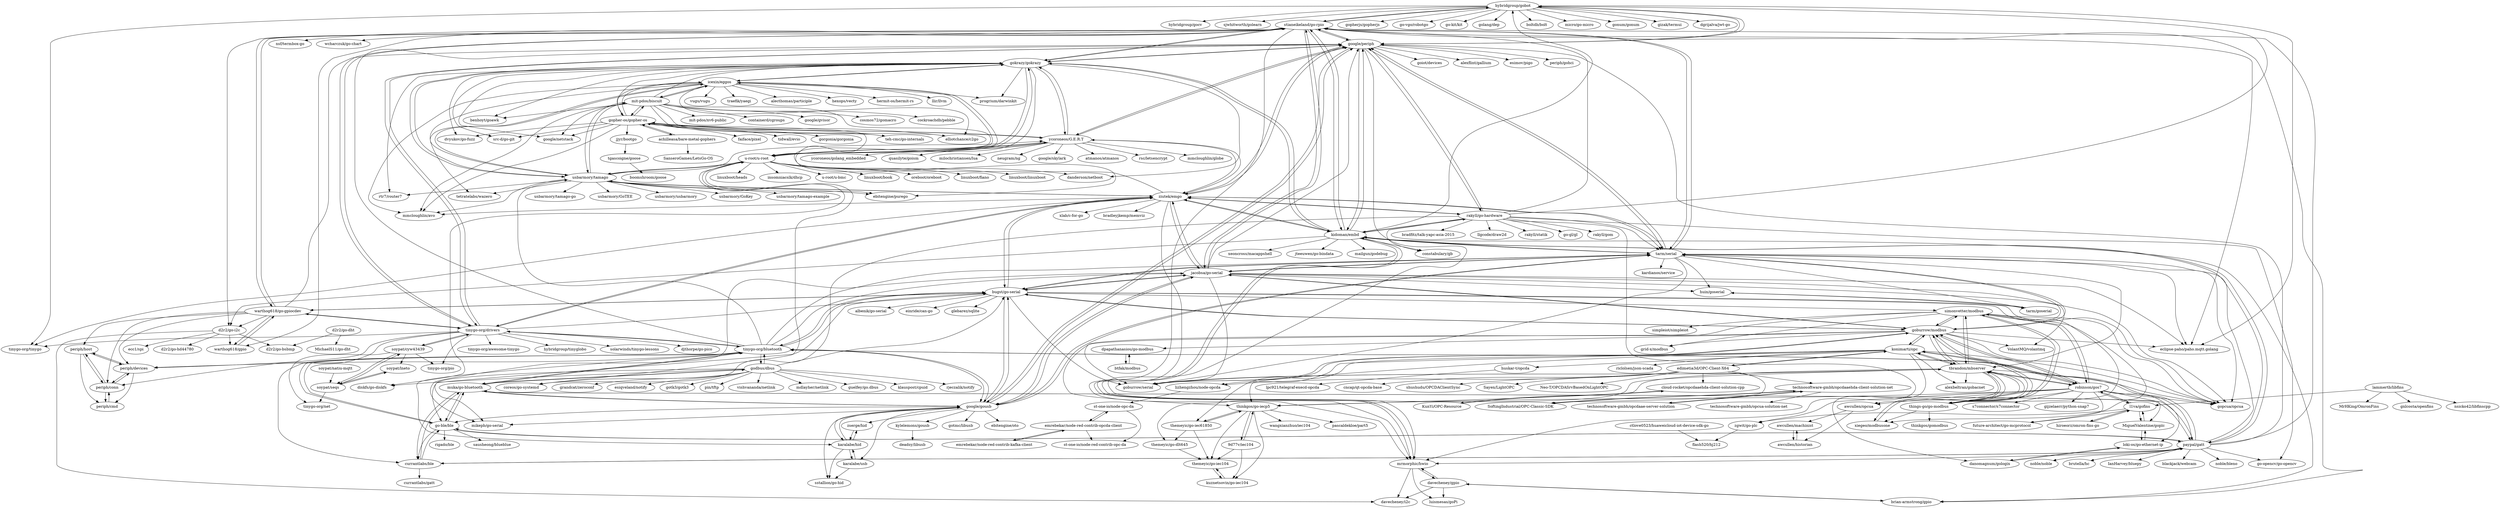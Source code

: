 digraph G {
"hybridgroup/gobot" -> "tinygo-org/tinygo" ["e"=1]
"hybridgroup/gobot" -> "hybridgroup/gocv" ["e"=1]
"hybridgroup/gobot" -> "sjwhitworth/golearn" ["e"=1]
"hybridgroup/gobot" -> "stianeikeland/go-rpio"
"hybridgroup/gobot" -> "gopherjs/gopherjs" ["e"=1]
"hybridgroup/gobot" -> "go-vgo/robotgo" ["e"=1]
"hybridgroup/gobot" -> "go-kit/kit" ["e"=1]
"hybridgroup/gobot" -> "golang/dep" ["e"=1]
"hybridgroup/gobot" -> "eclipse-paho/paho.mqtt.golang" ["e"=1]
"hybridgroup/gobot" -> "boltdb/bolt" ["e"=1]
"hybridgroup/gobot" -> "micro/go-micro" ["e"=1]
"hybridgroup/gobot" -> "gonum/gonum" ["e"=1]
"hybridgroup/gobot" -> "gizak/termui" ["e"=1]
"hybridgroup/gobot" -> "dgrijalva/jwt-go" ["e"=1]
"hybridgroup/gobot" -> "google/periph"
"mit-pdos/biscuit" -> "gopher-os/gopher-os"
"mit-pdos/biscuit" -> "icexin/eggos"
"mit-pdos/biscuit" -> "google/netstack" ["e"=1]
"mit-pdos/biscuit" -> "usbarmory/tamago"
"mit-pdos/biscuit" -> "u-root/u-root"
"mit-pdos/biscuit" -> "containerd/cgroups" ["e"=1]
"mit-pdos/biscuit" -> "gokrazy/gokrazy"
"mit-pdos/biscuit" -> "teh-cmc/go-internals" ["e"=1]
"mit-pdos/biscuit" -> "mmcloughlin/avo" ["e"=1]
"mit-pdos/biscuit" -> "google/gvisor" ["e"=1]
"mit-pdos/biscuit" -> "cosmos72/gomacro" ["e"=1]
"mit-pdos/biscuit" -> "cockroachdb/pebble" ["e"=1]
"mit-pdos/biscuit" -> "benhoyt/goawk" ["e"=1]
"mit-pdos/biscuit" -> "mit-pdos/xv6-public" ["e"=1]
"mit-pdos/biscuit" -> "elliotchance/c2go" ["e"=1]
"stianeikeland/go-rpio" -> "kidoman/embd"
"stianeikeland/go-rpio" -> "warthog618/go-gpiocdev"
"stianeikeland/go-rpio" -> "google/periph"
"stianeikeland/go-rpio" -> "hybridgroup/gobot"
"stianeikeland/go-rpio" -> "tarm/serial"
"stianeikeland/go-rpio" -> "mrmorphic/hwio"
"stianeikeland/go-rpio" -> "gokrazy/gokrazy"
"stianeikeland/go-rpio" -> "brian-armstrong/gpio"
"stianeikeland/go-rpio" -> "warthog618/gpio"
"stianeikeland/go-rpio" -> "tinygo-org/drivers"
"stianeikeland/go-rpio" -> "jacobsa/go-serial"
"stianeikeland/go-rpio" -> "eclipse-paho/paho.mqtt.golang" ["e"=1]
"stianeikeland/go-rpio" -> "d2r2/go-i2c"
"stianeikeland/go-rpio" -> "nsf/termbox-go" ["e"=1]
"stianeikeland/go-rpio" -> "wcharczuk/go-chart" ["e"=1]
"tinygo-org/bluetooth" -> "muka/go-bluetooth"
"tinygo-org/bluetooth" -> "go-ble/ble"
"tinygo-org/bluetooth" -> "tinygo-org/drivers"
"tinygo-org/bluetooth" -> "paypal/gatt"
"tinygo-org/bluetooth" -> "currantlabs/ble"
"tinygo-org/bluetooth" -> "periph/devices"
"tinygo-org/bluetooth" -> "bugst/go-serial"
"tinygo-org/bluetooth" -> "google/gousb"
"tinygo-org/bluetooth" -> "tarm/serial"
"tinygo-org/bluetooth" -> "google/periph"
"tinygo-org/bluetooth" -> "karalabe/hid"
"tinygo-org/bluetooth" -> "godbus/dbus"
"tinygo-org/bluetooth" -> "usbarmory/tamago"
"tinygo-org/bluetooth" -> "jacobsa/go-serial"
"go-ble/ble" -> "currantlabs/ble"
"go-ble/ble" -> "muka/go-bluetooth"
"go-ble/ble" -> "paypal/gatt"
"go-ble/ble" -> "tinygo-org/bluetooth"
"go-ble/ble" -> "sausheong/blueblue"
"go-ble/ble" -> "rigado/ble"
"btfak/modbus" -> "dpapathanasiou/go-modbus"
"kidoman/embd" -> "mrmorphic/hwio"
"kidoman/embd" -> "google/periph"
"kidoman/embd" -> "stianeikeland/go-rpio"
"kidoman/embd" -> "rakyll/go-hardware"
"kidoman/embd" -> "ziutek/emgo"
"kidoman/embd" -> "hybridgroup/gobot"
"kidoman/embd" -> "gokrazy/gokrazy"
"kidoman/embd" -> "tarm/serial"
"kidoman/embd" -> "jteeuwen/go-bindata" ["e"=1]
"kidoman/embd" -> "paypal/gatt"
"kidoman/embd" -> "constabulary/gb" ["e"=1]
"kidoman/embd" -> "mailgun/godebug" ["e"=1]
"kidoman/embd" -> "xeoncross/macappshell" ["e"=1]
"kidoman/embd" -> "d2r2/go-i2c"
"kidoman/embd" -> "brian-armstrong/gpio"
"tinygo-org/drivers" -> "soypat/cyw43439"
"tinygo-org/drivers" -> "tinygo-org/bluetooth"
"tinygo-org/drivers" -> "tinygo-org/awesome-tinygo"
"tinygo-org/drivers" -> "tinygo-org/pio"
"tinygo-org/drivers" -> "google/periph"
"tinygo-org/drivers" -> "ziutek/emgo"
"tinygo-org/drivers" -> "stianeikeland/go-rpio"
"tinygo-org/drivers" -> "periph/devices"
"tinygo-org/drivers" -> "tinygo-org/tinygo" ["e"=1]
"tinygo-org/drivers" -> "hybridgroup/tinyglobo"
"tinygo-org/drivers" -> "solarwinds/tinygo-lessons"
"tinygo-org/drivers" -> "djthorpe/go-pico"
"tinygo-org/drivers" -> "periph/conn"
"tinygo-org/drivers" -> "warthog618/go-gpiocdev"
"tinygo-org/drivers" -> "bugst/go-serial"
"davecheney/gpio" -> "mrmorphic/hwio"
"davecheney/gpio" -> "davecheney/i2c"
"davecheney/gpio" -> "luismesas/goPi"
"davecheney/gpio" -> "brian-armstrong/gpio"
"paypal/gatt" -> "muka/go-bluetooth"
"paypal/gatt" -> "currantlabs/ble"
"paypal/gatt" -> "go-ble/ble"
"paypal/gatt" -> "tinygo-org/bluetooth"
"paypal/gatt" -> "noble/bleno" ["e"=1]
"paypal/gatt" -> "google/periph"
"paypal/gatt" -> "noble/noble" ["e"=1]
"paypal/gatt" -> "kidoman/embd"
"paypal/gatt" -> "tarm/serial"
"paypal/gatt" -> "stianeikeland/go-rpio"
"paypal/gatt" -> "brutella/hc" ["e"=1]
"paypal/gatt" -> "IanHarvey/bluepy" ["e"=1]
"paypal/gatt" -> "blackjack/webcam" ["e"=1]
"paypal/gatt" -> "go-opencv/go-opencv" ["e"=1]
"paypal/gatt" -> "mrmorphic/hwio"
"simonvetter/modbus" -> "goburrow/modbus"
"simonvetter/modbus" -> "tbrandon/mbserver"
"simonvetter/modbus" -> "grid-x/modbus"
"simonvetter/modbus" -> "things-go/go-modbus"
"simonvetter/modbus" -> "xiegeo/modbusone"
"simonvetter/modbus" -> "gopcua/opcua" ["e"=1]
"simonvetter/modbus" -> "robinson/gos7"
"simonvetter/modbus" -> "goburrow/serial"
"simonvetter/modbus" -> "simpleiot/simpleiot"
"robinson/gos7" -> "gopcua/opcua" ["e"=1]
"robinson/gos7" -> "l1va/gofins"
"robinson/gos7" -> "konimarti/opc"
"robinson/gos7" -> "goburrow/modbus"
"robinson/gos7" -> "tbrandon/mbserver"
"robinson/gos7" -> "future-architect/go-mcprotocol"
"robinson/gos7" -> "zgwit/go-plc"
"robinson/gos7" -> "MiguelValentine/goplc"
"robinson/gos7" -> "loki-os/go-ethernet-ip"
"robinson/gos7" -> "awcullen/opcua"
"robinson/gos7" -> "s7connector/s7connector" ["e"=1]
"robinson/gos7" -> "thinkgos/go-iecp5"
"robinson/gos7" -> "things-go/go-modbus"
"robinson/gos7" -> "gijzelaerr/python-snap7" ["e"=1]
"robinson/gos7" -> "simonvetter/modbus"
"achilleasa/bare-metal-gophers" -> "SanseroGames/LetsGo-OS"
"achilleasa/bare-metal-gophers" -> "gopher-os/gopher-os"
"karalabe/usb" -> "karalabe/hid"
"karalabe/usb" -> "sstallion/go-hid"
"godbus/dbus" -> "coreos/go-systemd" ["e"=1]
"godbus/dbus" -> "muka/go-bluetooth"
"godbus/dbus" -> "esiqveland/notify"
"godbus/dbus" -> "gotk3/gotk3" ["e"=1]
"godbus/dbus" -> "diskfs/go-diskfs" ["e"=1]
"godbus/dbus" -> "pin/tftp" ["e"=1]
"godbus/dbus" -> "vishvananda/netlink" ["e"=1]
"godbus/dbus" -> "mdlayher/netlink" ["e"=1]
"godbus/dbus" -> "bugst/go-serial"
"godbus/dbus" -> "guelfey/go.dbus"
"godbus/dbus" -> "klauspost/cpuid" ["e"=1]
"godbus/dbus" -> "go-ble/ble"
"godbus/dbus" -> "rjeczalik/notify" ["e"=1]
"godbus/dbus" -> "grandcat/zeroconf" ["e"=1]
"godbus/dbus" -> "tinygo-org/bluetooth"
"konimarti/opc" -> "gopcua/opcua" ["e"=1]
"konimarti/opc" -> "robinson/gos7"
"konimarti/opc" -> "edimetia3d/OPC-Client-X64"
"konimarti/opc" -> "huskar-t/opcda"
"konimarti/opc" -> "thinkgos/go-iecp5"
"konimarti/opc" -> "goburrow/modbus"
"konimarti/opc" -> "lizhengzhou/node-opcda"
"konimarti/opc" -> "tbrandon/mbserver"
"konimarti/opc" -> "themeyic/go-iec61850"
"konimarti/opc" -> "alexbeltran/gobacnet" ["e"=1]
"konimarti/opc" -> "danomagnum/gologix"
"konimarti/opc" -> "riclolsen/json-scada" ["e"=1]
"things-go/go-modbus" -> "thinkgos/gomodbus"
"things-go/go-modbus" -> "xiegeo/modbusone"
"things-go/go-modbus" -> "tbrandon/mbserver"
"things-go/go-modbus" -> "goburrow/modbus"
"things-go/go-modbus" -> "simonvetter/modbus"
"l1va/gofins" -> "hiroeorz/omron-fins-go"
"l1va/gofins" -> "MiguelValentine/goplc"
"l1va/gofins" -> "zgwit/go-plc"
"l1va/gofins" -> "future-architect/go-mcprotocol"
"l1va/gofins" -> "robinson/gos7"
"KunYi/OPC-Resource" -> "cloud-rocket/opcdaaehda-client-solution-cpp"
"thinkgos/go-iecp5" -> "themeyic/go-iec61850"
"thinkgos/go-iecp5" -> "9d77v/iec104"
"thinkgos/go-iecp5" -> "themeyic/go-iec104"
"thinkgos/go-iecp5" -> "pascaldekloe/part5"
"thinkgos/go-iecp5" -> "kuznetsovin/go-iec104"
"thinkgos/go-iecp5" -> "wangxianzhuo/iec104"
"dpapathanasiou/go-modbus" -> "btfak/modbus"
"kuznetsovin/go-iec104" -> "themeyic/go-iec104"
"awcullen/opcua" -> "awcullen/machinist"
"awcullen/opcua" -> "awcullen/historian"
"usbarmory/tamago" -> "icexin/eggos"
"usbarmory/tamago" -> "gokrazy/gokrazy"
"usbarmory/tamago" -> "u-root/u-root"
"usbarmory/tamago" -> "usbarmory/tamago-example"
"usbarmory/tamago" -> "ebitengine/purego" ["e"=1]
"usbarmory/tamago" -> "ziutek/emgo"
"usbarmory/tamago" -> "usbarmory/tamago-go"
"usbarmory/tamago" -> "usbarmory/GoTEE"
"usbarmory/tamago" -> "usbarmory/usbarmory" ["e"=1]
"usbarmory/tamago" -> "usbarmory/GoKey"
"usbarmory/tamago" -> "mit-pdos/biscuit"
"usbarmory/tamago" -> "mmcloughlin/avo" ["e"=1]
"usbarmory/tamago" -> "tetratelabs/wazero" ["e"=1]
"usbarmory/tamago" -> "rtr7/router7" ["e"=1]
"usbarmory/tamago" -> "ycoroneos/G.E.R.T"
"technosoftware-gmbh/opcdaaehda-client-solution-net" -> "technosoftware-gmbh/opcdaae-server-solution"
"technosoftware-gmbh/opcdaaehda-client-solution-net" -> "SoftingIndustrial/OPC-Classic-SDK"
"technosoftware-gmbh/opcdaaehda-client-solution-net" -> "technosoftware-gmbh/opcua-solution-net"
"goburrow/modbus" -> "tbrandon/mbserver"
"goburrow/modbus" -> "goburrow/serial"
"goburrow/modbus" -> "simonvetter/modbus"
"goburrow/modbus" -> "gopcua/opcua" ["e"=1]
"goburrow/modbus" -> "robinson/gos7"
"goburrow/modbus" -> "tarm/serial"
"goburrow/modbus" -> "things-go/go-modbus"
"goburrow/modbus" -> "eclipse-paho/paho.mqtt.golang" ["e"=1]
"goburrow/modbus" -> "konimarti/opc"
"goburrow/modbus" -> "jacobsa/go-serial"
"goburrow/modbus" -> "VolantMQ/volantmq" ["e"=1]
"goburrow/modbus" -> "dpapathanasiou/go-modbus"
"goburrow/modbus" -> "bugst/go-serial"
"goburrow/modbus" -> "grid-x/modbus"
"goburrow/modbus" -> "thinkgos/go-iecp5"
"ziutek/emgo" -> "google/periph"
"ziutek/emgo" -> "ycoroneos/G.E.R.T"
"ziutek/emgo" -> "kidoman/embd"
"ziutek/emgo" -> "xlab/c-for-go" ["e"=1]
"ziutek/emgo" -> "tarm/serial"
"ziutek/emgo" -> "usbarmory/tamago"
"ziutek/emgo" -> "tinygo-org/drivers"
"ziutek/emgo" -> "jacobsa/go-serial"
"ziutek/emgo" -> "tinygo-org/tinygo" ["e"=1]
"ziutek/emgo" -> "rakyll/go-hardware"
"ziutek/emgo" -> "mrmorphic/hwio"
"ziutek/emgo" -> "mmcloughlin/avo" ["e"=1]
"ziutek/emgo" -> "bradleyjkemp/memviz" ["e"=1]
"ziutek/emgo" -> "bugst/go-serial"
"ziutek/emgo" -> "gopher-os/gopher-os"
"tarm/serial" -> "jacobsa/go-serial"
"tarm/serial" -> "bugst/go-serial"
"tarm/serial" -> "goburrow/modbus"
"tarm/serial" -> "eclipse-paho/paho.mqtt.golang" ["e"=1]
"tarm/serial" -> "goburrow/serial"
"tarm/serial" -> "stianeikeland/go-rpio"
"tarm/serial" -> "tarm/goserial"
"tarm/serial" -> "google/gousb"
"tarm/serial" -> "ziutek/emgo"
"tarm/serial" -> "tbrandon/mbserver"
"tarm/serial" -> "google/periph"
"tarm/serial" -> "kardianos/service" ["e"=1]
"tarm/serial" -> "gopcua/opcua" ["e"=1]
"tarm/serial" -> "huin/goserial"
"tarm/serial" -> "kidoman/embd"
"bugst/go-serial" -> "jacobsa/go-serial"
"bugst/go-serial" -> "tarm/serial"
"bugst/go-serial" -> "google/gousb"
"bugst/go-serial" -> "goburrow/modbus"
"bugst/go-serial" -> "albenik/go-serial"
"bugst/go-serial" -> "mikepb/go-serial"
"bugst/go-serial" -> "warthog618/go-gpiocdev"
"bugst/go-serial" -> "goburrow/serial"
"bugst/go-serial" -> "simonvetter/modbus"
"bugst/go-serial" -> "tinygo-org/bluetooth"
"bugst/go-serial" -> "einride/can-go" ["e"=1]
"bugst/go-serial" -> "gopcua/opcua" ["e"=1]
"bugst/go-serial" -> "things-go/go-modbus"
"bugst/go-serial" -> "ziutek/emgo"
"bugst/go-serial" -> "glebarez/sqlite" ["e"=1]
"technosoftware-gmbh/opcdaae-server-solution" -> "technosoftware-gmbh/opcdaaehda-client-solution-net"
"jacobsa/go-serial" -> "tarm/serial"
"jacobsa/go-serial" -> "bugst/go-serial"
"jacobsa/go-serial" -> "goburrow/modbus"
"jacobsa/go-serial" -> "google/gousb"
"jacobsa/go-serial" -> "mikepb/go-serial"
"jacobsa/go-serial" -> "huin/goserial"
"jacobsa/go-serial" -> "goburrow/serial"
"jacobsa/go-serial" -> "VolantMQ/volantmq" ["e"=1]
"jacobsa/go-serial" -> "stianeikeland/go-rpio"
"jacobsa/go-serial" -> "gopcua/opcua" ["e"=1]
"jacobsa/go-serial" -> "ziutek/emgo"
"jacobsa/go-serial" -> "google/periph"
"jacobsa/go-serial" -> "eclipse-paho/paho.mqtt.golang" ["e"=1]
"emrebekar/node-red-contrib-kafka-client" -> "emrebekar/node-red-contrib-opcda-client"
"warthog618/go-gpiocdev" -> "warthog618/gpio"
"warthog618/go-gpiocdev" -> "stianeikeland/go-rpio"
"warthog618/go-gpiocdev" -> "d2r2/go-i2c"
"warthog618/go-gpiocdev" -> "bugst/go-serial"
"warthog618/go-gpiocdev" -> "periph/conn"
"warthog618/go-gpiocdev" -> "google/periph"
"warthog618/go-gpiocdev" -> "periph/devices"
"warthog618/go-gpiocdev" -> "tinygo-org/drivers"
"warthog618/go-gpiocdev" -> "periph/host"
"zgwit/go-plc" -> "flash520/hj212"
"periph/conn" -> "periph/host"
"periph/conn" -> "periph/cmd"
"periph/conn" -> "periph/devices"
"emrebekar/node-red-contrib-opcda-client" -> "emrebekar/node-red-contrib-kafka-client"
"emrebekar/node-red-contrib-opcda-client" -> "st-one-io/node-opc-da"
"emrebekar/node-red-contrib-opcda-client" -> "st-one-io/node-red-contrib-opc-da"
"loki-os/go-ethernet-ip" -> "MiguelValentine/goplc"
"loki-os/go-ethernet-ip" -> "danomagnum/gologix"
"awcullen/machinist" -> "awcullen/historian"
"MiguelValentine/goplc" -> "loki-os/go-ethernet-ip"
"MiguelValentine/goplc" -> "l1va/gofins"
"9d77v/iec104" -> "themeyic/go-iec104"
"9d77v/iec104" -> "thinkgos/go-iecp5"
"9d77v/iec104" -> "kuznetsovin/go-iec104"
"st-one-io/node-opc-da" -> "emrebekar/node-red-contrib-opcda-client"
"st-one-io/node-opc-da" -> "st-one-io/node-red-contrib-opc-da"
"hiroeorz/omron-fins-go" -> "l1va/gofins"
"themeyic/go-dlt645" -> "themeyic/go-iec104"
"icexin/eggos" -> "gopher-os/gopher-os"
"icexin/eggos" -> "usbarmory/tamago"
"icexin/eggos" -> "mit-pdos/biscuit"
"icexin/eggos" -> "mmcloughlin/avo" ["e"=1]
"icexin/eggos" -> "gokrazy/gokrazy"
"icexin/eggos" -> "u-root/u-root"
"icexin/eggos" -> "vugu/vugu" ["e"=1]
"icexin/eggos" -> "tetratelabs/wazero" ["e"=1]
"icexin/eggos" -> "traefik/yaegi" ["e"=1]
"icexin/eggos" -> "alecthomas/participle" ["e"=1]
"icexin/eggos" -> "progrium/darwinkit" ["e"=1]
"icexin/eggos" -> "elliotchance/c2go" ["e"=1]
"icexin/eggos" -> "hexops/vecty" ["e"=1]
"icexin/eggos" -> "hermit-os/hermit-rs" ["e"=1]
"icexin/eggos" -> "llir/llvm" ["e"=1]
"zserge/hid" -> "karalabe/hid"
"rakyll/go-hardware" -> "kidoman/embd"
"rakyll/go-hardware" -> "google/periph"
"rakyll/go-hardware" -> "mrmorphic/hwio"
"rakyll/go-hardware" -> "ziutek/emgo"
"rakyll/go-hardware" -> "tarm/serial"
"rakyll/go-hardware" -> "hybridgroup/gobot"
"rakyll/go-hardware" -> "go-opencv/go-opencv" ["e"=1]
"rakyll/go-hardware" -> "bradfitz/talk-yapc-asia-2015" ["e"=1]
"rakyll/go-hardware" -> "llgcode/draw2d" ["e"=1]
"rakyll/go-hardware" -> "rakyll/statik" ["e"=1]
"rakyll/go-hardware" -> "go-gl/gl" ["e"=1]
"rakyll/go-hardware" -> "constabulary/gb" ["e"=1]
"rakyll/go-hardware" -> "rakyll/gom" ["e"=1]
"rakyll/go-hardware" -> "stianeikeland/go-rpio"
"rakyll/go-hardware" -> "coreos/go-systemd" ["e"=1]
"d2r2/go-i2c" -> "d2r2/go-bsbmp"
"d2r2/go-i2c" -> "d2r2/go-hd44780"
"d2r2/go-i2c" -> "davecheney/i2c"
"d2r2/go-i2c" -> "warthog618/gpio"
"d2r2/go-i2c" -> "ecc1/spi"
"goburrow/serial" -> "goburrow/modbus"
"goburrow/serial" -> "tbrandon/mbserver"
"ctlove0523/huaweicloud-iot-device-sdk-go" -> "flash520/hj212"
"cloud-rocket/opcdaaehda-client-solution-cpp" -> "KunYi/OPC-Resource"
"SoftingIndustrial/OPC-Classic-SDK" -> "technosoftware-gmbh/opcdaaehda-client-solution-net"
"d2r2/go-dht" -> "MichaelS11/go-dht"
"d2r2/go-dht" -> "d2r2/go-bsbmp"
"tarm/goserial" -> "huin/goserial"
"kylelemons/gousb" -> "deadsy/libusb"
"periph/devices" -> "periph/conn"
"periph/devices" -> "periph/host"
"periph/devices" -> "periph/cmd"
"themeyic/go-iec61850" -> "themeyic/go-iec104"
"themeyic/go-iec61850" -> "thinkgos/go-iecp5"
"themeyic/go-iec61850" -> "themeyic/go-dlt645"
"periph/cmd" -> "periph/conn"
"periph/host" -> "periph/conn"
"periph/host" -> "periph/devices"
"periph/host" -> "periph/cmd"
"themeyic/go-iec104" -> "kuznetsovin/go-iec104"
"u-root/u-root" -> "linuxboot/linuxboot" ["e"=1]
"u-root/u-root" -> "gokrazy/gokrazy"
"u-root/u-root" -> "linuxboot/heads" ["e"=1]
"u-root/u-root" -> "usbarmory/tamago"
"u-root/u-root" -> "icexin/eggos"
"u-root/u-root" -> "ycoroneos/G.E.R.T"
"u-root/u-root" -> "insomniacslk/dhcp" ["e"=1]
"u-root/u-root" -> "diskfs/go-diskfs" ["e"=1]
"u-root/u-root" -> "u-root/u-bmc" ["e"=1]
"u-root/u-root" -> "linuxboot/book" ["e"=1]
"u-root/u-root" -> "oreboot/oreboot" ["e"=1]
"u-root/u-root" -> "danderson/netboot" ["e"=1]
"u-root/u-root" -> "linuxboot/fiano" ["e"=1]
"u-root/u-root" -> "ebitengine/purego" ["e"=1]
"u-root/u-root" -> "coreos/go-systemd" ["e"=1]
"mrmorphic/hwio" -> "davecheney/gpio"
"mrmorphic/hwio" -> "kidoman/embd"
"mrmorphic/hwio" -> "davecheney/i2c"
"mrmorphic/hwio" -> "luismesas/goPi"
"jjyr/bootgo" -> "tgascoigne/goose"
"huin/goserial" -> "tarm/goserial"
"awcullen/historian" -> "awcullen/machinist"
"currantlabs/ble" -> "go-ble/ble"
"currantlabs/ble" -> "currantlabs/gatt"
"currantlabs/ble" -> "paypal/gatt"
"currantlabs/ble" -> "muka/go-bluetooth"
"brian-armstrong/gpio" -> "davecheney/gpio"
"soypat/cyw43439" -> "soypat/seqs"
"soypat/cyw43439" -> "tinygo-org/drivers"
"soypat/cyw43439" -> "tinygo-org/net"
"soypat/cyw43439" -> "tinygo-org/pio"
"soypat/cyw43439" -> "soypat/lneto"
"tgascoigne/goose" -> "boomshroom/goose"
"soypat/natiu-mqtt" -> "soypat/seqs"
"danomagnum/gologix" -> "loki-os/go-ethernet-ip"
"edimetia3d/OPC-Client-X64" -> "konimarti/opc"
"edimetia3d/OPC-Client-X64" -> "cloud-rocket/opcdaaehda-client-solution-cpp"
"edimetia3d/OPC-Client-X64" -> "cncap/qt-opcda-base" ["e"=1]
"edimetia3d/OPC-Client-X64" -> "shushudu/OPCDAClientSync"
"edimetia3d/OPC-Client-X64" -> "Sayen/LightOPC"
"edimetia3d/OPC-Client-X64" -> "SoftingIndustrial/OPC-Classic-SDK"
"edimetia3d/OPC-Client-X64" -> "technosoftware-gmbh/opcdaaehda-client-solution-net"
"edimetia3d/OPC-Client-X64" -> "lizhengzhou/node-opcda"
"edimetia3d/OPC-Client-X64" -> "Neo-T/OPCDASrvBasedOnLightOPC"
"google/periph" -> "kidoman/embd"
"google/periph" -> "stianeikeland/go-rpio"
"google/periph" -> "ziutek/emgo"
"google/periph" -> "gokrazy/gokrazy"
"google/periph" -> "hybridgroup/gobot"
"google/periph" -> "goiot/devices"
"google/periph" -> "ycoroneos/G.E.R.T"
"google/periph" -> "alexflint/gallium" ["e"=1]
"google/periph" -> "tarm/serial"
"google/periph" -> "tinygo-org/drivers"
"google/periph" -> "esimov/pigo" ["e"=1]
"google/periph" -> "periph/gohci"
"google/periph" -> "rakyll/go-hardware"
"google/periph" -> "mrmorphic/hwio"
"google/periph" -> "google/gousb"
"muka/go-bluetooth" -> "tinygo-org/bluetooth"
"muka/go-bluetooth" -> "paypal/gatt"
"muka/go-bluetooth" -> "go-ble/ble"
"muka/go-bluetooth" -> "currantlabs/ble"
"muka/go-bluetooth" -> "godbus/dbus"
"muka/go-bluetooth" -> "google/gousb"
"lammertb/libfins" -> "nsicko42/libfinscpp"
"lammertb/libfins" -> "MrHKing/OmronFins"
"lammertb/libfins" -> "l1va/gofins"
"lammertb/libfins" -> "gnlcosta/openfins"
"huskar-t/opcda" -> "lpc921/telegraf-execd-opcda"
"soypat/seqs" -> "soypat/lneto"
"soypat/seqs" -> "soypat/cyw43439"
"soypat/seqs" -> "tinygo-org/net"
"lizhengzhou/node-opcda" -> "st-one-io/node-opc-da"
"xiegeo/modbusone" -> "tbrandon/mbserver"
"karalabe/hid" -> "karalabe/usb"
"karalabe/hid" -> "zserge/hid"
"karalabe/hid" -> "sstallion/go-hid"
"karalabe/hid" -> "google/gousb"
"gokrazy/gokrazy" -> "rtr7/router7" ["e"=1]
"gokrazy/gokrazy" -> "u-root/u-root"
"gokrazy/gokrazy" -> "usbarmory/tamago"
"gokrazy/gokrazy" -> "google/periph"
"gokrazy/gokrazy" -> "icexin/eggos"
"gokrazy/gokrazy" -> "stianeikeland/go-rpio"
"gokrazy/gokrazy" -> "ycoroneos/G.E.R.T"
"gokrazy/gokrazy" -> "google/netstack" ["e"=1]
"gokrazy/gokrazy" -> "danderson/netboot" ["e"=1]
"gokrazy/gokrazy" -> "dvyukov/go-fuzz" ["e"=1]
"gokrazy/gokrazy" -> "kidoman/embd"
"gokrazy/gokrazy" -> "benhoyt/goawk" ["e"=1]
"gokrazy/gokrazy" -> "progrium/darwinkit" ["e"=1]
"gokrazy/gokrazy" -> "ebitengine/purego" ["e"=1]
"gokrazy/gokrazy" -> "src-d/go-git" ["e"=1]
"gopher-os/gopher-os" -> "mit-pdos/biscuit"
"gopher-os/gopher-os" -> "icexin/eggos"
"gopher-os/gopher-os" -> "achilleasa/bare-metal-gophers"
"gopher-os/gopher-os" -> "src-d/go-git" ["e"=1]
"gopher-os/gopher-os" -> "teh-cmc/go-internals" ["e"=1]
"gopher-os/gopher-os" -> "google/netstack" ["e"=1]
"gopher-os/gopher-os" -> "jjyr/bootgo"
"gopher-os/gopher-os" -> "gorgonia/gorgonia" ["e"=1]
"gopher-os/gopher-os" -> "elliotchance/c2go" ["e"=1]
"gopher-os/gopher-os" -> "ycoroneos/G.E.R.T"
"gopher-os/gopher-os" -> "faiface/pixel" ["e"=1]
"gopher-os/gopher-os" -> "tidwall/evio" ["e"=1]
"gopher-os/gopher-os" -> "mmcloughlin/avo" ["e"=1]
"gopher-os/gopher-os" -> "gokrazy/gokrazy"
"gopher-os/gopher-os" -> "dvyukov/go-fuzz" ["e"=1]
"ycoroneos/G.E.R.T" -> "ycoroneos/golang_embedded"
"ycoroneos/G.E.R.T" -> "ziutek/emgo"
"ycoroneos/G.E.R.T" -> "quasilyte/goism"
"ycoroneos/G.E.R.T" -> "milochristiansen/lua" ["e"=1]
"ycoroneos/G.E.R.T" -> "neugram/ng" ["e"=1]
"ycoroneos/G.E.R.T" -> "u-root/u-root"
"ycoroneos/G.E.R.T" -> "google/skylark" ["e"=1]
"ycoroneos/G.E.R.T" -> "google/periph"
"ycoroneos/G.E.R.T" -> "atmanos/atmanos" ["e"=1]
"ycoroneos/G.E.R.T" -> "gokrazy/gokrazy"
"ycoroneos/G.E.R.T" -> "rsc/letsencrypt" ["e"=1]
"ycoroneos/G.E.R.T" -> "mmcloughlin/globe" ["e"=1]
"ycoroneos/G.E.R.T" -> "gopher-os/gopher-os"
"warthog618/gpio" -> "warthog618/go-gpiocdev"
"google/gousb" -> "karalabe/usb"
"google/gousb" -> "karalabe/hid"
"google/gousb" -> "gotmc/libusb" ["e"=1]
"google/gousb" -> "jacobsa/go-serial"
"google/gousb" -> "bugst/go-serial"
"google/gousb" -> "kylelemons/gousb"
"google/gousb" -> "tarm/serial"
"google/gousb" -> "google/periph"
"google/gousb" -> "go-ble/ble"
"google/gousb" -> "sstallion/go-hid"
"google/gousb" -> "tinygo-org/bluetooth"
"google/gousb" -> "muka/go-bluetooth"
"google/gousb" -> "ebitengine/oto" ["e"=1]
"google/gousb" -> "mikepb/go-serial"
"google/gousb" -> "zserge/hid"
"tbrandon/mbserver" -> "goburrow/modbus"
"tbrandon/mbserver" -> "xiegeo/modbusone"
"tbrandon/mbserver" -> "goburrow/serial"
"tbrandon/mbserver" -> "simonvetter/modbus"
"tbrandon/mbserver" -> "thinkgos/go-iecp5"
"tbrandon/mbserver" -> "things-go/go-modbus"
"tbrandon/mbserver" -> "robinson/gos7"
"tbrandon/mbserver" -> "gopcua/opcua" ["e"=1]
"tbrandon/mbserver" -> "konimarti/opc"
"tbrandon/mbserver" -> "alexbeltran/gobacnet" ["e"=1]
"tbrandon/mbserver" -> "awcullen/opcua"
"tbrandon/mbserver" -> "themeyic/go-dlt645"
"soypat/lneto" -> "soypat/seqs"
"hybridgroup/gobot" ["l"="-16.27,-45.753"]
"tinygo-org/tinygo" ["l"="3.4,-5.738"]
"hybridgroup/gocv" ["l"="1.128,-7.849"]
"sjwhitworth/golearn" ["l"="1.203,-7.944"]
"stianeikeland/go-rpio" ["l"="-16.228,-45.764"]
"gopherjs/gopherjs" ["l"="3.408,-5.637"]
"go-vgo/robotgo" ["l"="3.534,-5.682"]
"go-kit/kit" ["l"="3.788,-9.036"]
"golang/dep" ["l"="3.917,-8.735"]
"eclipse-paho/paho.mqtt.golang" ["l"="-17.555,-44.978"]
"boltdb/bolt" ["l"="3.883,-8.581"]
"micro/go-micro" ["l"="3.596,-8.958"]
"gonum/gonum" ["l"="1.116,-7.914"]
"gizak/termui" ["l"="4.949,-5.394"]
"dgrijalva/jwt-go" ["l"="3.718,-8.857"]
"google/periph" ["l"="-16.232,-45.785"]
"mit-pdos/biscuit" ["l"="-16.241,-45.907"]
"gopher-os/gopher-os" ["l"="-16.289,-45.884"]
"icexin/eggos" ["l"="-16.248,-45.88"]
"google/netstack" ["l"="3.855,-8.195"]
"usbarmory/tamago" ["l"="-16.209,-45.858"]
"u-root/u-root" ["l"="-16.204,-45.882"]
"containerd/cgroups" ["l"="8.232,-9.229"]
"gokrazy/gokrazy" ["l"="-16.248,-45.838"]
"teh-cmc/go-internals" ["l"="4.141,-8.82"]
"mmcloughlin/avo" ["l"="4.16,-8.415"]
"google/gvisor" ["l"="8.308,-8.831"]
"cosmos72/gomacro" ["l"="4.228,-8.435"]
"cockroachdb/pebble" ["l"="4.08,-8.42"]
"benhoyt/goawk" ["l"="4.234,-8.401"]
"mit-pdos/xv6-public" ["l"="-6.733,19.579"]
"elliotchance/c2go" ["l"="4.241,-8.211"]
"kidoman/embd" ["l"="-16.253,-45.78"]
"warthog618/go-gpiocdev" ["l"="-16.201,-45.742"]
"tarm/serial" ["l"="-16.306,-45.766"]
"mrmorphic/hwio" ["l"="-16.204,-45.782"]
"brian-armstrong/gpio" ["l"="-16.187,-45.79"]
"warthog618/gpio" ["l"="-16.19,-45.725"]
"tinygo-org/drivers" ["l"="-16.182,-45.76"]
"jacobsa/go-serial" ["l"="-16.31,-45.75"]
"d2r2/go-i2c" ["l"="-16.17,-45.726"]
"nsf/termbox-go" ["l"="4.969,-5.482"]
"wcharczuk/go-chart" ["l"="1.169,-7.878"]
"tinygo-org/bluetooth" ["l"="-16.246,-45.725"]
"muka/go-bluetooth" ["l"="-16.243,-45.7"]
"go-ble/ble" ["l"="-16.224,-45.694"]
"paypal/gatt" ["l"="-16.224,-45.731"]
"currantlabs/ble" ["l"="-16.207,-45.702"]
"periph/devices" ["l"="-16.17,-45.737"]
"bugst/go-serial" ["l"="-16.3,-45.733"]
"google/gousb" ["l"="-16.283,-45.715"]
"karalabe/hid" ["l"="-16.293,-45.692"]
"godbus/dbus" ["l"="-16.249,-45.674"]
"sausheong/blueblue" ["l"="-16.197,-45.673"]
"rigado/ble" ["l"="-16.208,-45.664"]
"btfak/modbus" ["l"="-16.428,-45.79"]
"dpapathanasiou/go-modbus" ["l"="-16.413,-45.774"]
"rakyll/go-hardware" ["l"="-16.283,-45.795"]
"ziutek/emgo" ["l"="-16.256,-45.801"]
"jteeuwen/go-bindata" ["l"="3.866,-8.455"]
"constabulary/gb" ["l"="3.919,-8.364"]
"mailgun/godebug" ["l"="3.89,-8.305"]
"xeoncross/macappshell" ["l"="41.067,7.879"]
"soypat/cyw43439" ["l"="-16.102,-45.763"]
"tinygo-org/awesome-tinygo" ["l"="-16.113,-45.742"]
"tinygo-org/pio" ["l"="-16.127,-45.763"]
"hybridgroup/tinyglobo" ["l"="-16.14,-45.77"]
"solarwinds/tinygo-lessons" ["l"="-16.13,-45.78"]
"djthorpe/go-pico" ["l"="-16.133,-45.751"]
"periph/conn" ["l"="-16.15,-45.739"]
"davecheney/gpio" ["l"="-16.164,-45.784"]
"davecheney/i2c" ["l"="-16.16,-45.762"]
"luismesas/goPi" ["l"="-16.158,-45.797"]
"noble/bleno" ["l"="-15.914,-44.634"]
"noble/noble" ["l"="-15.894,-44.65"]
"brutella/hc" ["l"="-17.191,-39.153"]
"IanHarvey/bluepy" ["l"="-15.891,-44.704"]
"blackjack/webcam" ["l"="3.954,-7.653"]
"go-opencv/go-opencv" ["l"="1.17,-7.829"]
"simonvetter/modbus" ["l"="-16.402,-45.718"]
"goburrow/modbus" ["l"="-16.384,-45.739"]
"tbrandon/mbserver" ["l"="-16.413,-45.732"]
"grid-x/modbus" ["l"="-16.385,-45.704"]
"things-go/go-modbus" ["l"="-16.387,-45.723"]
"xiegeo/modbusone" ["l"="-16.415,-45.745"]
"gopcua/opcua" ["l"="-17.245,-45.742"]
"robinson/gos7" ["l"="-16.447,-45.736"]
"goburrow/serial" ["l"="-16.358,-45.739"]
"simpleiot/simpleiot" ["l"="-16.411,-45.674"]
"l1va/gofins" ["l"="-16.499,-45.751"]
"konimarti/opc" ["l"="-16.466,-45.717"]
"future-architect/go-mcprotocol" ["l"="-16.476,-45.753"]
"zgwit/go-plc" ["l"="-16.49,-45.765"]
"MiguelValentine/goplc" ["l"="-16.483,-45.742"]
"loki-os/go-ethernet-ip" ["l"="-16.491,-45.731"]
"awcullen/opcua" ["l"="-16.449,-45.759"]
"s7connector/s7connector" ["l"="-17.284,-45.687"]
"thinkgos/go-iecp5" ["l"="-16.442,-45.704"]
"gijzelaerr/python-snap7" ["l"="-17.31,-45.746"]
"achilleasa/bare-metal-gophers" ["l"="-16.307,-45.919"]
"SanseroGames/LetsGo-OS" ["l"="-16.311,-45.951"]
"karalabe/usb" ["l"="-16.317,-45.685"]
"sstallion/go-hid" ["l"="-16.29,-45.678"]
"coreos/go-systemd" ["l"="3.662,-8.244"]
"esiqveland/notify" ["l"="-16.228,-45.639"]
"gotk3/gotk3" ["l"="3.534,-5.497"]
"diskfs/go-diskfs" ["l"="3.556,-7.882"]
"pin/tftp" ["l"="3.614,-7.673"]
"vishvananda/netlink" ["l"="3.617,-8.087"]
"mdlayher/netlink" ["l"="3.662,-7.913"]
"guelfey/go.dbus" ["l"="-16.253,-45.64"]
"klauspost/cpuid" ["l"="4.051,-8.222"]
"rjeczalik/notify" ["l"="3.505,-8.735"]
"grandcat/zeroconf" ["l"="3.349,-7.528"]
"edimetia3d/OPC-Client-X64" ["l"="-16.531,-45.69"]
"huskar-t/opcda" ["l"="-16.493,-45.699"]
"lizhengzhou/node-opcda" ["l"="-16.533,-45.71"]
"themeyic/go-iec61850" ["l"="-16.462,-45.703"]
"alexbeltran/gobacnet" ["l"="-12.087,18.281"]
"danomagnum/gologix" ["l"="-16.5,-45.718"]
"riclolsen/json-scada" ["l"="-17.378,-45.633"]
"thinkgos/gomodbus" ["l"="-16.402,-45.698"]
"hiroeorz/omron-fins-go" ["l"="-16.521,-45.755"]
"KunYi/OPC-Resource" ["l"="-16.555,-45.65"]
"cloud-rocket/opcdaaehda-client-solution-cpp" ["l"="-16.547,-45.664"]
"9d77v/iec104" ["l"="-16.452,-45.683"]
"themeyic/go-iec104" ["l"="-16.449,-45.694"]
"pascaldekloe/part5" ["l"="-16.465,-45.672"]
"kuznetsovin/go-iec104" ["l"="-16.438,-45.687"]
"wangxianzhuo/iec104" ["l"="-16.467,-45.691"]
"awcullen/machinist" ["l"="-16.456,-45.778"]
"awcullen/historian" ["l"="-16.469,-45.774"]
"usbarmory/tamago-example" ["l"="-16.16,-45.861"]
"ebitengine/purego" ["l"="4.272,-8.706"]
"usbarmory/tamago-go" ["l"="-16.165,-45.875"]
"usbarmory/GoTEE" ["l"="-16.167,-45.9"]
"usbarmory/usbarmory" ["l"="-16.469,-44.044"]
"usbarmory/GoKey" ["l"="-16.14,-45.887"]
"tetratelabs/wazero" ["l"="4.253,-8.644"]
"rtr7/router7" ["l"="3.844,-8.051"]
"ycoroneos/G.E.R.T" ["l"="-16.216,-45.838"]
"technosoftware-gmbh/opcdaaehda-client-solution-net" ["l"="-16.582,-45.669"]
"technosoftware-gmbh/opcdaae-server-solution" ["l"="-16.605,-45.667"]
"SoftingIndustrial/OPC-Classic-SDK" ["l"="-16.568,-45.679"]
"technosoftware-gmbh/opcua-solution-net" ["l"="-16.599,-45.652"]
"VolantMQ/volantmq" ["l"="-17.534,-44.971"]
"xlab/c-for-go" ["l"="3.579,-5.411"]
"bradleyjkemp/memviz" ["l"="4.221,-8.278"]
"tarm/goserial" ["l"="-16.348,-45.788"]
"kardianos/service" ["l"="3.608,-8.528"]
"huin/goserial" ["l"="-16.344,-45.773"]
"albenik/go-serial" ["l"="-16.337,-45.707"]
"mikepb/go-serial" ["l"="-16.32,-45.721"]
"einride/can-go" ["l"="45.702,22.749"]
"glebarez/sqlite" ["l"="4.161,-8.773"]
"emrebekar/node-red-contrib-kafka-client" ["l"="-16.626,-45.722"]
"emrebekar/node-red-contrib-opcda-client" ["l"="-16.608,-45.719"]
"periph/host" ["l"="-16.15,-45.725"]
"flash520/hj212" ["l"="-16.511,-45.783"]
"periph/cmd" ["l"="-16.131,-45.728"]
"st-one-io/node-opc-da" ["l"="-16.584,-45.714"]
"st-one-io/node-red-contrib-opc-da" ["l"="-16.608,-45.708"]
"themeyic/go-dlt645" ["l"="-16.44,-45.713"]
"vugu/vugu" ["l"="3.436,-5.589"]
"traefik/yaegi" ["l"="4.088,-8.648"]
"alecthomas/participle" ["l"="4.248,-8.536"]
"progrium/darwinkit" ["l"="4.326,-8.818"]
"hexops/vecty" ["l"="3.461,-5.512"]
"hermit-os/hermit-rs" ["l"="-25.13,-22.83"]
"llir/llvm" ["l"="4.319,-8.201"]
"zserge/hid" ["l"="-16.306,-45.675"]
"bradfitz/talk-yapc-asia-2015" ["l"="3.981,-8.23"]
"llgcode/draw2d" ["l"="1.259,-7.831"]
"rakyll/statik" ["l"="3.98,-8.557"]
"go-gl/gl" ["l"="3.532,-5.353"]
"rakyll/gom" ["l"="3.985,-8.211"]
"d2r2/go-bsbmp" ["l"="-16.109,-45.693"]
"d2r2/go-hd44780" ["l"="-16.134,-45.706"]
"ecc1/spi" ["l"="-16.153,-45.706"]
"ctlove0523/huaweicloud-iot-device-sdk-go" ["l"="-16.527,-45.796"]
"d2r2/go-dht" ["l"="-16.068,-45.669"]
"MichaelS11/go-dht" ["l"="-16.043,-45.656"]
"kylelemons/gousb" ["l"="-16.3,-45.657"]
"deadsy/libusb" ["l"="-16.307,-45.634"]
"linuxboot/linuxboot" ["l"="-40.384,-33.925"]
"linuxboot/heads" ["l"="-40.522,-33.956"]
"insomniacslk/dhcp" ["l"="3.634,-7.811"]
"u-root/u-bmc" ["l"="3.651,-6.853"]
"linuxboot/book" ["l"="-40.371,-33.88"]
"oreboot/oreboot" ["l"="-25.119,-22.756"]
"danderson/netboot" ["l"="3.681,-7.52"]
"linuxboot/fiano" ["l"="-40.352,-34.01"]
"jjyr/bootgo" ["l"="-16.35,-45.931"]
"tgascoigne/goose" ["l"="-16.377,-45.958"]
"currantlabs/gatt" ["l"="-16.177,-45.68"]
"soypat/seqs" ["l"="-16.062,-45.766"]
"tinygo-org/net" ["l"="-16.069,-45.754"]
"soypat/lneto" ["l"="-16.076,-45.771"]
"boomshroom/goose" ["l"="-16.394,-45.976"]
"soypat/natiu-mqtt" ["l"="-16.022,-45.766"]
"cncap/qt-opcda-base" ["l"="-17.411,-45.836"]
"shushudu/OPCDAClientSync" ["l"="-16.547,-45.678"]
"Sayen/LightOPC" ["l"="-16.558,-45.696"]
"Neo-T/OPCDASrvBasedOnLightOPC" ["l"="-16.528,-45.668"]
"goiot/devices" ["l"="-16.146,-45.814"]
"alexflint/gallium" ["l"="3.903,-8.348"]
"esimov/pigo" ["l"="1.139,-7.805"]
"periph/gohci" ["l"="-16.188,-45.811"]
"lammertb/libfins" ["l"="-16.557,-45.768"]
"nsicko42/libfinscpp" ["l"="-16.584,-45.765"]
"MrHKing/OmronFins" ["l"="-16.582,-45.777"]
"gnlcosta/openfins" ["l"="-16.568,-45.783"]
"lpc921/telegraf-execd-opcda" ["l"="-16.503,-45.684"]
"dvyukov/go-fuzz" ["l"="4.008,-8.469"]
"src-d/go-git" ["l"="4.011,-8.553"]
"gorgonia/gorgonia" ["l"="1.147,-7.947"]
"faiface/pixel" ["l"="3.527,-5.419"]
"tidwall/evio" ["l"="3.744,-8.511"]
"ycoroneos/golang_embedded" ["l"="-16.177,-45.84"]
"quasilyte/goism" ["l"="-16.124,-45.854"]
"milochristiansen/lua" ["l"="4.263,-8.288"]
"neugram/ng" ["l"="4.27,-8.243"]
"google/skylark" ["l"="4.163,-8.27"]
"atmanos/atmanos" ["l"="4.262,-8.097"]
"rsc/letsencrypt" ["l"="4.207,-8.208"]
"mmcloughlin/globe" ["l"="4.032,-8.223"]
"gotmc/libusb" ["l"="3.79,-5.779"]
"ebitengine/oto" ["l"="3.469,-5.361"]
}